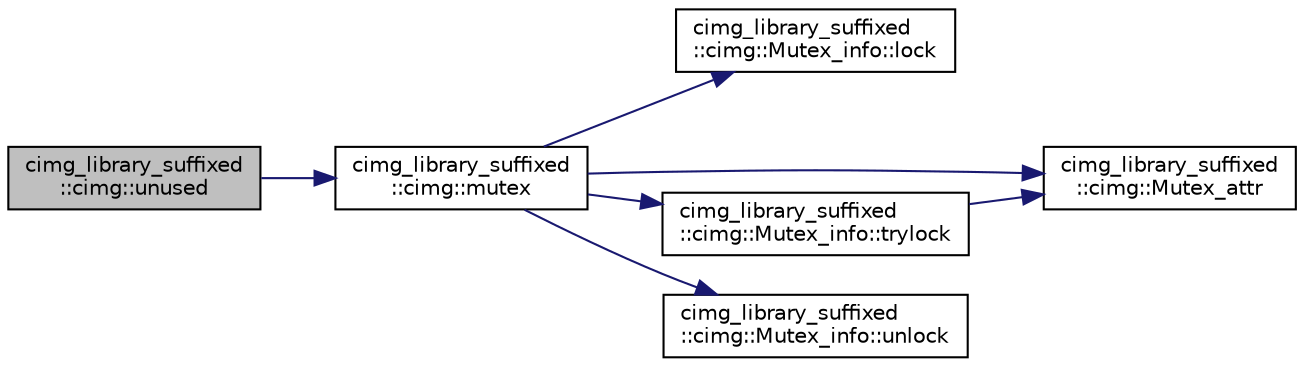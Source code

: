 digraph "cimg_library_suffixed::cimg::unused"
{
 // INTERACTIVE_SVG=YES
  edge [fontname="Helvetica",fontsize="10",labelfontname="Helvetica",labelfontsize="10"];
  node [fontname="Helvetica",fontsize="10",shape=record];
  rankdir="LR";
  Node4237 [label="cimg_library_suffixed\l::cimg::unused",height=0.2,width=0.4,color="black", fillcolor="grey75", style="filled", fontcolor="black"];
  Node4237 -> Node4238 [color="midnightblue",fontsize="10",style="solid",fontname="Helvetica"];
  Node4238 [label="cimg_library_suffixed\l::cimg::mutex",height=0.2,width=0.4,color="black", fillcolor="white", style="filled",URL="$namespacecimg__library__suffixed_1_1cimg.html#a9e739e4b4ac058abfba069466617b914"];
  Node4238 -> Node4239 [color="midnightblue",fontsize="10",style="solid",fontname="Helvetica"];
  Node4239 [label="cimg_library_suffixed\l::cimg::Mutex_info::lock",height=0.2,width=0.4,color="black", fillcolor="white", style="filled",URL="$structcimg__library__suffixed_1_1cimg_1_1_mutex__info.html#a6cc8e26847a1aa649febed03d70182e7"];
  Node4238 -> Node4240 [color="midnightblue",fontsize="10",style="solid",fontname="Helvetica"];
  Node4240 [label="cimg_library_suffixed\l::cimg::Mutex_attr",height=0.2,width=0.4,color="black", fillcolor="white", style="filled",URL="$namespacecimg__library__suffixed_1_1cimg.html#aa0e1bc96ae6e235dc5b67b8b0a466166"];
  Node4238 -> Node4241 [color="midnightblue",fontsize="10",style="solid",fontname="Helvetica"];
  Node4241 [label="cimg_library_suffixed\l::cimg::Mutex_info::trylock",height=0.2,width=0.4,color="black", fillcolor="white", style="filled",URL="$structcimg__library__suffixed_1_1cimg_1_1_mutex__info.html#a9bf4ed1e1dfe6f28fa6250cd04f3c900"];
  Node4241 -> Node4240 [color="midnightblue",fontsize="10",style="solid",fontname="Helvetica"];
  Node4238 -> Node4242 [color="midnightblue",fontsize="10",style="solid",fontname="Helvetica"];
  Node4242 [label="cimg_library_suffixed\l::cimg::Mutex_info::unlock",height=0.2,width=0.4,color="black", fillcolor="white", style="filled",URL="$structcimg__library__suffixed_1_1cimg_1_1_mutex__info.html#afac3fa5f107ad4795fb867050f616555"];
}
